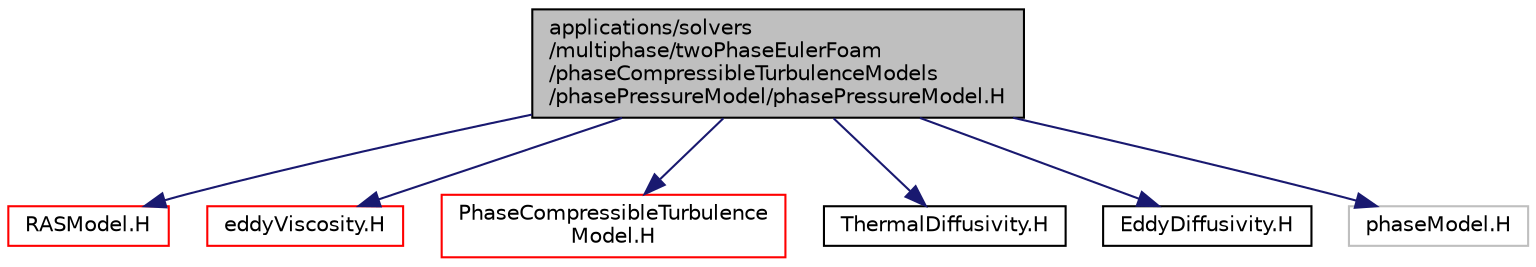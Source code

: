 digraph "applications/solvers/multiphase/twoPhaseEulerFoam/phaseCompressibleTurbulenceModels/phasePressureModel/phasePressureModel.H"
{
  bgcolor="transparent";
  edge [fontname="Helvetica",fontsize="10",labelfontname="Helvetica",labelfontsize="10"];
  node [fontname="Helvetica",fontsize="10",shape=record];
  Node0 [label="applications/solvers\l/multiphase/twoPhaseEulerFoam\l/phaseCompressibleTurbulenceModels\l/phasePressureModel/phasePressureModel.H",height=0.2,width=0.4,color="black", fillcolor="grey75", style="filled", fontcolor="black"];
  Node0 -> Node1 [color="midnightblue",fontsize="10",style="solid",fontname="Helvetica"];
  Node1 [label="RASModel.H",height=0.2,width=0.4,color="red",URL="$a18179.html"];
  Node0 -> Node329 [color="midnightblue",fontsize="10",style="solid",fontname="Helvetica"];
  Node329 [label="eddyViscosity.H",height=0.2,width=0.4,color="red",URL="$a17915.html"];
  Node0 -> Node331 [color="midnightblue",fontsize="10",style="solid",fontname="Helvetica"];
  Node331 [label="PhaseCompressibleTurbulence\lModel.H",height=0.2,width=0.4,color="red",URL="$a17762.html"];
  Node0 -> Node333 [color="midnightblue",fontsize="10",style="solid",fontname="Helvetica"];
  Node333 [label="ThermalDiffusivity.H",height=0.2,width=0.4,color="black",URL="$a17573.html"];
  Node0 -> Node334 [color="midnightblue",fontsize="10",style="solid",fontname="Helvetica"];
  Node334 [label="EddyDiffusivity.H",height=0.2,width=0.4,color="black",URL="$a17561.html"];
  Node0 -> Node335 [color="midnightblue",fontsize="10",style="solid",fontname="Helvetica"];
  Node335 [label="phaseModel.H",height=0.2,width=0.4,color="grey75"];
}
